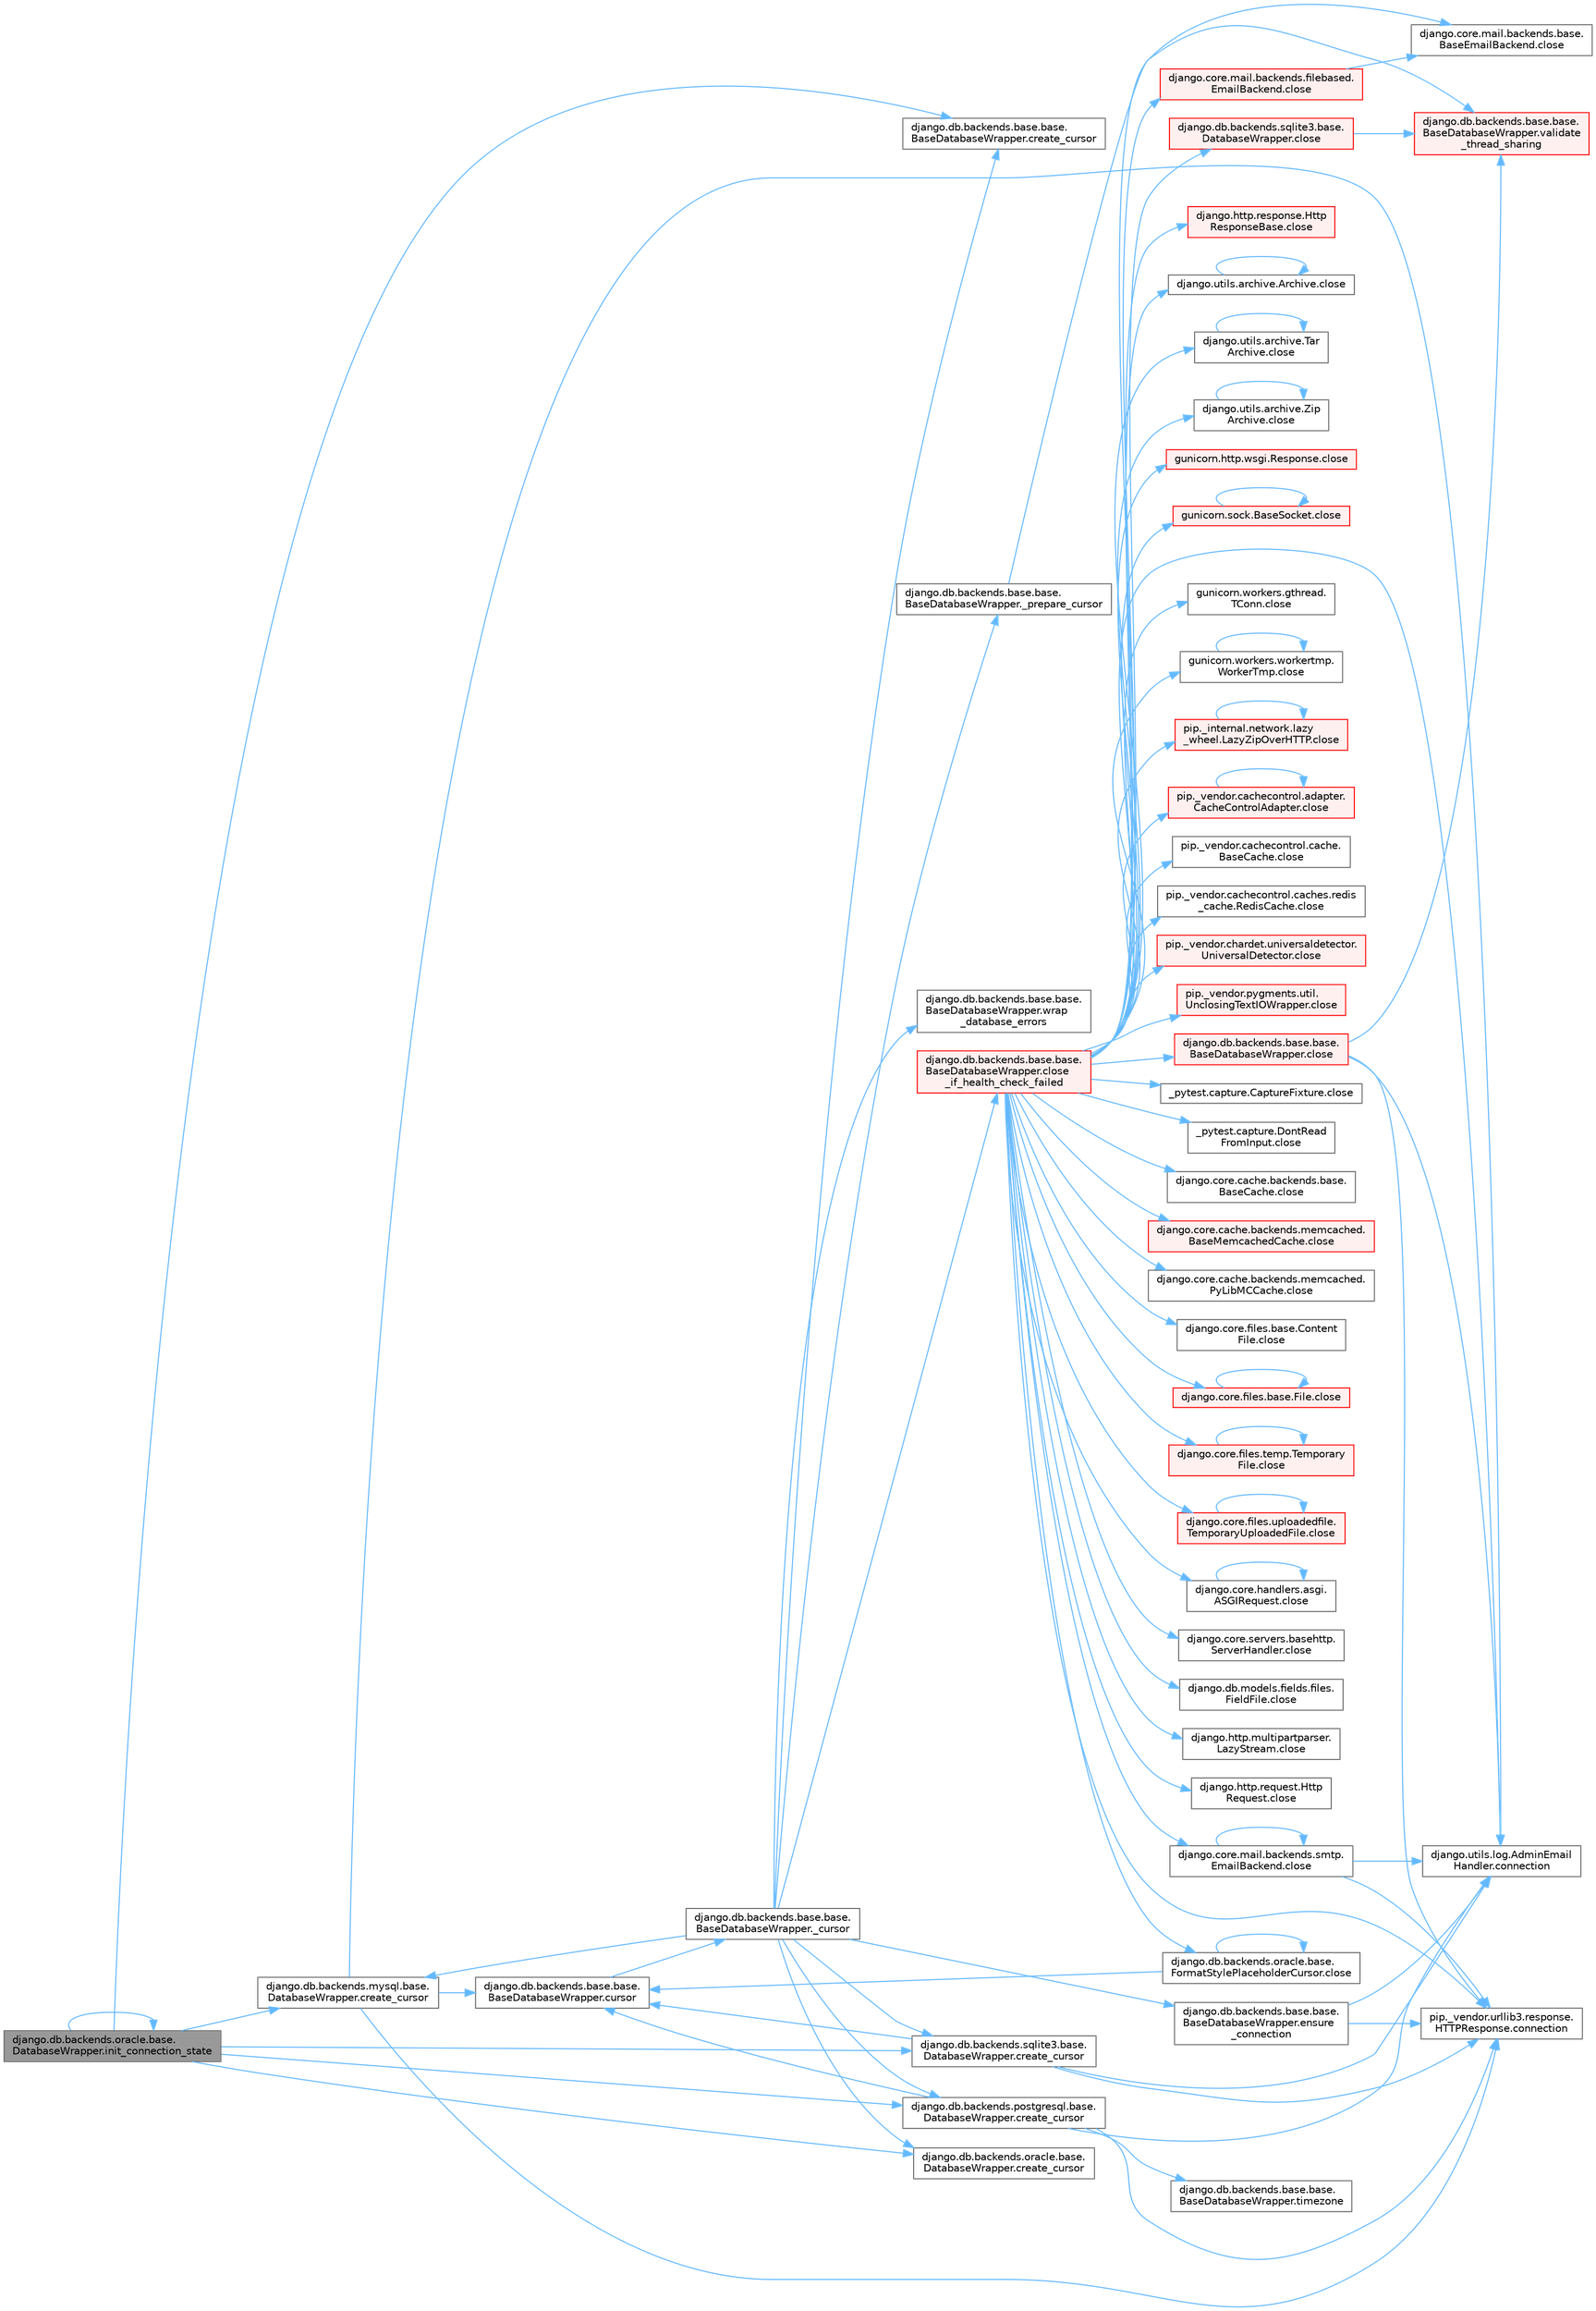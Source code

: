 digraph "django.db.backends.oracle.base.DatabaseWrapper.init_connection_state"
{
 // LATEX_PDF_SIZE
  bgcolor="transparent";
  edge [fontname=Helvetica,fontsize=10,labelfontname=Helvetica,labelfontsize=10];
  node [fontname=Helvetica,fontsize=10,shape=box,height=0.2,width=0.4];
  rankdir="LR";
  Node1 [id="Node000001",label="django.db.backends.oracle.base.\lDatabaseWrapper.init_connection_state",height=0.2,width=0.4,color="gray40", fillcolor="grey60", style="filled", fontcolor="black",tooltip=" "];
  Node1 -> Node2 [id="edge1_Node000001_Node000002",color="steelblue1",style="solid",tooltip=" "];
  Node2 [id="Node000002",label="django.db.backends.base.base.\lBaseDatabaseWrapper.create_cursor",height=0.2,width=0.4,color="grey40", fillcolor="white", style="filled",URL="$classdjango_1_1db_1_1backends_1_1base_1_1base_1_1_base_database_wrapper.html#ad5770c39dbfca2cff60c756f9da65e7e",tooltip=" "];
  Node1 -> Node3 [id="edge2_Node000001_Node000003",color="steelblue1",style="solid",tooltip=" "];
  Node3 [id="Node000003",label="django.db.backends.mysql.base.\lDatabaseWrapper.create_cursor",height=0.2,width=0.4,color="grey40", fillcolor="white", style="filled",URL="$classdjango_1_1db_1_1backends_1_1mysql_1_1base_1_1_database_wrapper.html#a0ff5c552844653c9008b2c1c843cb949",tooltip=" "];
  Node3 -> Node4 [id="edge3_Node000003_Node000004",color="steelblue1",style="solid",tooltip=" "];
  Node4 [id="Node000004",label="django.utils.log.AdminEmail\lHandler.connection",height=0.2,width=0.4,color="grey40", fillcolor="white", style="filled",URL="$classdjango_1_1utils_1_1log_1_1_admin_email_handler.html#a545b5f7ec55a857fe1ca7836814a0760",tooltip=" "];
  Node3 -> Node5 [id="edge4_Node000003_Node000005",color="steelblue1",style="solid",tooltip=" "];
  Node5 [id="Node000005",label="pip._vendor.urllib3.response.\lHTTPResponse.connection",height=0.2,width=0.4,color="grey40", fillcolor="white", style="filled",URL="$classpip_1_1__vendor_1_1urllib3_1_1response_1_1_h_t_t_p_response.html#a9002314624685de3bbf9b84bdc87fef8",tooltip=" "];
  Node3 -> Node6 [id="edge5_Node000003_Node000006",color="steelblue1",style="solid",tooltip=" "];
  Node6 [id="Node000006",label="django.db.backends.base.base.\lBaseDatabaseWrapper.cursor",height=0.2,width=0.4,color="grey40", fillcolor="white", style="filled",URL="$classdjango_1_1db_1_1backends_1_1base_1_1base_1_1_base_database_wrapper.html#a36460fef236d97a41d6ed05f035509f8",tooltip=" "];
  Node6 -> Node7 [id="edge6_Node000006_Node000007",color="steelblue1",style="solid",tooltip=" "];
  Node7 [id="Node000007",label="django.db.backends.base.base.\lBaseDatabaseWrapper._cursor",height=0.2,width=0.4,color="grey40", fillcolor="white", style="filled",URL="$classdjango_1_1db_1_1backends_1_1base_1_1base_1_1_base_database_wrapper.html#a4ab6e7f33d17ad7228f40516ace60c5f",tooltip=" "];
  Node7 -> Node8 [id="edge7_Node000007_Node000008",color="steelblue1",style="solid",tooltip=" "];
  Node8 [id="Node000008",label="django.db.backends.base.base.\lBaseDatabaseWrapper._prepare_cursor",height=0.2,width=0.4,color="grey40", fillcolor="white", style="filled",URL="$classdjango_1_1db_1_1backends_1_1base_1_1base_1_1_base_database_wrapper.html#af8f50dc5cd42b79109d8a262398e6c1c",tooltip=" "];
  Node8 -> Node9 [id="edge8_Node000008_Node000009",color="steelblue1",style="solid",tooltip=" "];
  Node9 [id="Node000009",label="django.db.backends.base.base.\lBaseDatabaseWrapper.validate\l_thread_sharing",height=0.2,width=0.4,color="red", fillcolor="#FFF0F0", style="filled",URL="$classdjango_1_1db_1_1backends_1_1base_1_1base_1_1_base_database_wrapper.html#adea4e3380c08118490c13a61f2d3f89a",tooltip=" "];
  Node7 -> Node30 [id="edge9_Node000007_Node000030",color="steelblue1",style="solid",tooltip=" "];
  Node30 [id="Node000030",label="django.db.backends.base.base.\lBaseDatabaseWrapper.close\l_if_health_check_failed",height=0.2,width=0.4,color="red", fillcolor="#FFF0F0", style="filled",URL="$classdjango_1_1db_1_1backends_1_1base_1_1base_1_1_base_database_wrapper.html#a3f4d11734d2da94781f00468b6bd3981",tooltip=" "];
  Node30 -> Node31 [id="edge10_Node000030_Node000031",color="steelblue1",style="solid",tooltip=" "];
  Node31 [id="Node000031",label="_pytest.capture.CaptureFixture.close",height=0.2,width=0.4,color="grey40", fillcolor="white", style="filled",URL="$class__pytest_1_1capture_1_1_capture_fixture.html#ac018b3a02c2aff2047974ced57907cd0",tooltip=" "];
  Node30 -> Node32 [id="edge11_Node000030_Node000032",color="steelblue1",style="solid",tooltip=" "];
  Node32 [id="Node000032",label="_pytest.capture.DontRead\lFromInput.close",height=0.2,width=0.4,color="grey40", fillcolor="white", style="filled",URL="$class__pytest_1_1capture_1_1_dont_read_from_input.html#accf28daf7db40f53462752cc02bbdd32",tooltip=" "];
  Node30 -> Node33 [id="edge12_Node000030_Node000033",color="steelblue1",style="solid",tooltip=" "];
  Node33 [id="Node000033",label="django.core.cache.backends.base.\lBaseCache.close",height=0.2,width=0.4,color="grey40", fillcolor="white", style="filled",URL="$classdjango_1_1core_1_1cache_1_1backends_1_1base_1_1_base_cache.html#ae5d10e57a1ab2b99171e943370da8cf3",tooltip=" "];
  Node30 -> Node34 [id="edge13_Node000030_Node000034",color="steelblue1",style="solid",tooltip=" "];
  Node34 [id="Node000034",label="django.core.cache.backends.memcached.\lBaseMemcachedCache.close",height=0.2,width=0.4,color="red", fillcolor="#FFF0F0", style="filled",URL="$classdjango_1_1core_1_1cache_1_1backends_1_1memcached_1_1_base_memcached_cache.html#ab36ac92f106d8dacc64d539b447a5e37",tooltip=" "];
  Node30 -> Node37 [id="edge14_Node000030_Node000037",color="steelblue1",style="solid",tooltip=" "];
  Node37 [id="Node000037",label="django.core.cache.backends.memcached.\lPyLibMCCache.close",height=0.2,width=0.4,color="grey40", fillcolor="white", style="filled",URL="$classdjango_1_1core_1_1cache_1_1backends_1_1memcached_1_1_py_lib_m_c_cache.html#a76cb2e86bb346b70433dfe177597da58",tooltip=" "];
  Node30 -> Node38 [id="edge15_Node000030_Node000038",color="steelblue1",style="solid",tooltip=" "];
  Node38 [id="Node000038",label="django.core.files.base.Content\lFile.close",height=0.2,width=0.4,color="grey40", fillcolor="white", style="filled",URL="$classdjango_1_1core_1_1files_1_1base_1_1_content_file.html#a09ae22d8cfcf28936b97a8eba0fd85cb",tooltip=" "];
  Node30 -> Node39 [id="edge16_Node000030_Node000039",color="steelblue1",style="solid",tooltip=" "];
  Node39 [id="Node000039",label="django.core.files.base.File.close",height=0.2,width=0.4,color="red", fillcolor="#FFF0F0", style="filled",URL="$classdjango_1_1core_1_1files_1_1base_1_1_file.html#a0ff3dc914f2c207114a150eaac429bdc",tooltip=" "];
  Node39 -> Node39 [id="edge17_Node000039_Node000039",color="steelblue1",style="solid",tooltip=" "];
  Node30 -> Node47 [id="edge18_Node000030_Node000047",color="steelblue1",style="solid",tooltip=" "];
  Node47 [id="Node000047",label="django.core.files.temp.Temporary\lFile.close",height=0.2,width=0.4,color="red", fillcolor="#FFF0F0", style="filled",URL="$classdjango_1_1core_1_1files_1_1temp_1_1_temporary_file.html#a3137c46b13cae4e5e6fe6489e42677d5",tooltip=" "];
  Node47 -> Node47 [id="edge19_Node000047_Node000047",color="steelblue1",style="solid",tooltip=" "];
  Node30 -> Node1051 [id="edge20_Node000030_Node001051",color="steelblue1",style="solid",tooltip=" "];
  Node1051 [id="Node001051",label="django.core.files.uploadedfile.\lTemporaryUploadedFile.close",height=0.2,width=0.4,color="red", fillcolor="#FFF0F0", style="filled",URL="$classdjango_1_1core_1_1files_1_1uploadedfile_1_1_temporary_uploaded_file.html#a01ddb9d43a99baf6157c1d60b37198cd",tooltip=" "];
  Node1051 -> Node1051 [id="edge21_Node001051_Node001051",color="steelblue1",style="solid",tooltip=" "];
  Node30 -> Node1052 [id="edge22_Node000030_Node001052",color="steelblue1",style="solid",tooltip=" "];
  Node1052 [id="Node001052",label="django.core.handlers.asgi.\lASGIRequest.close",height=0.2,width=0.4,color="grey40", fillcolor="white", style="filled",URL="$classdjango_1_1core_1_1handlers_1_1asgi_1_1_a_s_g_i_request.html#a2f3a1c1c50b4cf63ef552b4f96cc4f7f",tooltip=" "];
  Node1052 -> Node1052 [id="edge23_Node001052_Node001052",color="steelblue1",style="solid",tooltip=" "];
  Node30 -> Node1053 [id="edge24_Node000030_Node001053",color="steelblue1",style="solid",tooltip=" "];
  Node1053 [id="Node001053",label="django.core.mail.backends.base.\lBaseEmailBackend.close",height=0.2,width=0.4,color="grey40", fillcolor="white", style="filled",URL="$classdjango_1_1core_1_1mail_1_1backends_1_1base_1_1_base_email_backend.html#a358a8107d966c2d82d9eb9d18565784e",tooltip=" "];
  Node30 -> Node1054 [id="edge25_Node000030_Node001054",color="steelblue1",style="solid",tooltip=" "];
  Node1054 [id="Node001054",label="django.core.mail.backends.filebased.\lEmailBackend.close",height=0.2,width=0.4,color="red", fillcolor="#FFF0F0", style="filled",URL="$classdjango_1_1core_1_1mail_1_1backends_1_1filebased_1_1_email_backend.html#af90ba8a487930e530a20ceb03669a672",tooltip=" "];
  Node1054 -> Node1053 [id="edge26_Node001054_Node001053",color="steelblue1",style="solid",tooltip=" "];
  Node30 -> Node1055 [id="edge27_Node000030_Node001055",color="steelblue1",style="solid",tooltip=" "];
  Node1055 [id="Node001055",label="django.core.mail.backends.smtp.\lEmailBackend.close",height=0.2,width=0.4,color="grey40", fillcolor="white", style="filled",URL="$classdjango_1_1core_1_1mail_1_1backends_1_1smtp_1_1_email_backend.html#a6ac7253539c4f1102986c6df417fb050",tooltip=" "];
  Node1055 -> Node1055 [id="edge28_Node001055_Node001055",color="steelblue1",style="solid",tooltip=" "];
  Node1055 -> Node4 [id="edge29_Node001055_Node000004",color="steelblue1",style="solid",tooltip=" "];
  Node1055 -> Node5 [id="edge30_Node001055_Node000005",color="steelblue1",style="solid",tooltip=" "];
  Node30 -> Node1056 [id="edge31_Node000030_Node001056",color="steelblue1",style="solid",tooltip=" "];
  Node1056 [id="Node001056",label="django.core.servers.basehttp.\lServerHandler.close",height=0.2,width=0.4,color="grey40", fillcolor="white", style="filled",URL="$classdjango_1_1core_1_1servers_1_1basehttp_1_1_server_handler.html#a67022bc1dc85a75307901027d41a6a61",tooltip=" "];
  Node30 -> Node1057 [id="edge32_Node000030_Node001057",color="steelblue1",style="solid",tooltip=" "];
  Node1057 [id="Node001057",label="django.db.backends.base.base.\lBaseDatabaseWrapper.close",height=0.2,width=0.4,color="red", fillcolor="#FFF0F0", style="filled",URL="$classdjango_1_1db_1_1backends_1_1base_1_1base_1_1_base_database_wrapper.html#a01214a9b91408274fbc34cb062baf2bc",tooltip=" "];
  Node1057 -> Node4 [id="edge33_Node001057_Node000004",color="steelblue1",style="solid",tooltip=" "];
  Node1057 -> Node5 [id="edge34_Node001057_Node000005",color="steelblue1",style="solid",tooltip=" "];
  Node1057 -> Node9 [id="edge35_Node001057_Node000009",color="steelblue1",style="solid",tooltip=" "];
  Node30 -> Node1062 [id="edge36_Node000030_Node001062",color="steelblue1",style="solid",tooltip=" "];
  Node1062 [id="Node001062",label="django.db.backends.oracle.base.\lFormatStylePlaceholderCursor.close",height=0.2,width=0.4,color="grey40", fillcolor="white", style="filled",URL="$classdjango_1_1db_1_1backends_1_1oracle_1_1base_1_1_format_style_placeholder_cursor.html#aebbf24b6a824d4e0fb370ce417d41f93",tooltip=" "];
  Node1062 -> Node1062 [id="edge37_Node001062_Node001062",color="steelblue1",style="solid",tooltip=" "];
  Node1062 -> Node6 [id="edge38_Node001062_Node000006",color="steelblue1",style="solid",tooltip=" "];
  Node30 -> Node1063 [id="edge39_Node000030_Node001063",color="steelblue1",style="solid",tooltip=" "];
  Node1063 [id="Node001063",label="django.db.backends.sqlite3.base.\lDatabaseWrapper.close",height=0.2,width=0.4,color="red", fillcolor="#FFF0F0", style="filled",URL="$classdjango_1_1db_1_1backends_1_1sqlite3_1_1base_1_1_database_wrapper.html#accb46eb6dd574171611ec4912f677d3f",tooltip=" "];
  Node1063 -> Node9 [id="edge40_Node001063_Node000009",color="steelblue1",style="solid",tooltip=" "];
  Node30 -> Node1066 [id="edge41_Node000030_Node001066",color="steelblue1",style="solid",tooltip=" "];
  Node1066 [id="Node001066",label="django.db.models.fields.files.\lFieldFile.close",height=0.2,width=0.4,color="grey40", fillcolor="white", style="filled",URL="$classdjango_1_1db_1_1models_1_1fields_1_1files_1_1_field_file.html#a7764f6ac41d2cf2e0e60639dff4d7f03",tooltip=" "];
  Node30 -> Node1067 [id="edge42_Node000030_Node001067",color="steelblue1",style="solid",tooltip=" "];
  Node1067 [id="Node001067",label="django.http.multipartparser.\lLazyStream.close",height=0.2,width=0.4,color="grey40", fillcolor="white", style="filled",URL="$classdjango_1_1http_1_1multipartparser_1_1_lazy_stream.html#a8cc031a8e3e86872b4d5d12ebb448573",tooltip=" "];
  Node30 -> Node1068 [id="edge43_Node000030_Node001068",color="steelblue1",style="solid",tooltip=" "];
  Node1068 [id="Node001068",label="django.http.request.Http\lRequest.close",height=0.2,width=0.4,color="grey40", fillcolor="white", style="filled",URL="$classdjango_1_1http_1_1request_1_1_http_request.html#a13db25295d57830ab61aed1a8339842e",tooltip=" "];
  Node30 -> Node1069 [id="edge44_Node000030_Node001069",color="steelblue1",style="solid",tooltip=" "];
  Node1069 [id="Node001069",label="django.http.response.Http\lResponseBase.close",height=0.2,width=0.4,color="red", fillcolor="#FFF0F0", style="filled",URL="$classdjango_1_1http_1_1response_1_1_http_response_base.html#a2e18a8319fb2b68853f032a3a1e93ffe",tooltip=" "];
  Node30 -> Node1070 [id="edge45_Node000030_Node001070",color="steelblue1",style="solid",tooltip=" "];
  Node1070 [id="Node001070",label="django.utils.archive.Archive.close",height=0.2,width=0.4,color="grey40", fillcolor="white", style="filled",URL="$classdjango_1_1utils_1_1archive_1_1_archive.html#a5fe062c89d687d218982c9c523c74c2a",tooltip=" "];
  Node1070 -> Node1070 [id="edge46_Node001070_Node001070",color="steelblue1",style="solid",tooltip=" "];
  Node30 -> Node1071 [id="edge47_Node000030_Node001071",color="steelblue1",style="solid",tooltip=" "];
  Node1071 [id="Node001071",label="django.utils.archive.Tar\lArchive.close",height=0.2,width=0.4,color="grey40", fillcolor="white", style="filled",URL="$classdjango_1_1utils_1_1archive_1_1_tar_archive.html#a9f92da2fc83a8bf18400412a9cf77836",tooltip=" "];
  Node1071 -> Node1071 [id="edge48_Node001071_Node001071",color="steelblue1",style="solid",tooltip=" "];
  Node30 -> Node1072 [id="edge49_Node000030_Node001072",color="steelblue1",style="solid",tooltip=" "];
  Node1072 [id="Node001072",label="django.utils.archive.Zip\lArchive.close",height=0.2,width=0.4,color="grey40", fillcolor="white", style="filled",URL="$classdjango_1_1utils_1_1archive_1_1_zip_archive.html#a72926f0c232970ff5bf94a7082dd5ac9",tooltip=" "];
  Node1072 -> Node1072 [id="edge50_Node001072_Node001072",color="steelblue1",style="solid",tooltip=" "];
  Node30 -> Node1073 [id="edge51_Node000030_Node001073",color="steelblue1",style="solid",tooltip=" "];
  Node1073 [id="Node001073",label="gunicorn.http.wsgi.Response.close",height=0.2,width=0.4,color="red", fillcolor="#FFF0F0", style="filled",URL="$classgunicorn_1_1http_1_1wsgi_1_1_response.html#a046ea28916c2a721d57a5852261bef24",tooltip=" "];
  Node30 -> Node1080 [id="edge52_Node000030_Node001080",color="steelblue1",style="solid",tooltip=" "];
  Node1080 [id="Node001080",label="gunicorn.sock.BaseSocket.close",height=0.2,width=0.4,color="red", fillcolor="#FFF0F0", style="filled",URL="$classgunicorn_1_1sock_1_1_base_socket.html#af2002e81bf30cc8c6614f9568af6ef06",tooltip=" "];
  Node1080 -> Node1080 [id="edge53_Node001080_Node001080",color="steelblue1",style="solid",tooltip=" "];
  Node30 -> Node1122 [id="edge54_Node000030_Node001122",color="steelblue1",style="solid",tooltip=" "];
  Node1122 [id="Node001122",label="gunicorn.workers.gthread.\lTConn.close",height=0.2,width=0.4,color="grey40", fillcolor="white", style="filled",URL="$classgunicorn_1_1workers_1_1gthread_1_1_t_conn.html#aa302868e132a81509a48f46789d6afc4",tooltip=" "];
  Node30 -> Node1123 [id="edge55_Node000030_Node001123",color="steelblue1",style="solid",tooltip=" "];
  Node1123 [id="Node001123",label="gunicorn.workers.workertmp.\lWorkerTmp.close",height=0.2,width=0.4,color="grey40", fillcolor="white", style="filled",URL="$classgunicorn_1_1workers_1_1workertmp_1_1_worker_tmp.html#ae6bf726cee2be8f52fa4bbe0f868d3c6",tooltip=" "];
  Node1123 -> Node1123 [id="edge56_Node001123_Node001123",color="steelblue1",style="solid",tooltip=" "];
  Node30 -> Node1124 [id="edge57_Node000030_Node001124",color="steelblue1",style="solid",tooltip=" "];
  Node1124 [id="Node001124",label="pip._internal.network.lazy\l_wheel.LazyZipOverHTTP.close",height=0.2,width=0.4,color="red", fillcolor="#FFF0F0", style="filled",URL="$classpip_1_1__internal_1_1network_1_1lazy__wheel_1_1_lazy_zip_over_h_t_t_p.html#a6aeec11453c683f141b9fe121163a8d0",tooltip=" "];
  Node1124 -> Node1124 [id="edge58_Node001124_Node001124",color="steelblue1",style="solid",tooltip=" "];
  Node30 -> Node1125 [id="edge59_Node000030_Node001125",color="steelblue1",style="solid",tooltip=" "];
  Node1125 [id="Node001125",label="pip._vendor.cachecontrol.adapter.\lCacheControlAdapter.close",height=0.2,width=0.4,color="red", fillcolor="#FFF0F0", style="filled",URL="$classpip_1_1__vendor_1_1cachecontrol_1_1adapter_1_1_cache_control_adapter.html#a085c6ea7434042e9af7286a8875fb646",tooltip=" "];
  Node1125 -> Node1125 [id="edge60_Node001125_Node001125",color="steelblue1",style="solid",tooltip=" "];
  Node30 -> Node1128 [id="edge61_Node000030_Node001128",color="steelblue1",style="solid",tooltip=" "];
  Node1128 [id="Node001128",label="pip._vendor.cachecontrol.cache.\lBaseCache.close",height=0.2,width=0.4,color="grey40", fillcolor="white", style="filled",URL="$classpip_1_1__vendor_1_1cachecontrol_1_1cache_1_1_base_cache.html#aed3b918393d941c531ffda7afa8968c5",tooltip=" "];
  Node30 -> Node1129 [id="edge62_Node000030_Node001129",color="steelblue1",style="solid",tooltip=" "];
  Node1129 [id="Node001129",label="pip._vendor.cachecontrol.caches.redis\l_cache.RedisCache.close",height=0.2,width=0.4,color="grey40", fillcolor="white", style="filled",URL="$classpip_1_1__vendor_1_1cachecontrol_1_1caches_1_1redis__cache_1_1_redis_cache.html#a3703f11cd74de5a2d416b33208df6710",tooltip=" "];
  Node30 -> Node1130 [id="edge63_Node000030_Node001130",color="steelblue1",style="solid",tooltip=" "];
  Node1130 [id="Node001130",label="pip._vendor.chardet.universaldetector.\lUniversalDetector.close",height=0.2,width=0.4,color="red", fillcolor="#FFF0F0", style="filled",URL="$classpip_1_1__vendor_1_1chardet_1_1universaldetector_1_1_universal_detector.html#a2a729e7ae145e4953628aac35a1478d1",tooltip=" "];
  Node30 -> Node1137 [id="edge64_Node000030_Node001137",color="steelblue1",style="solid",tooltip=" "];
  Node1137 [id="Node001137",label="pip._vendor.pygments.util.\lUnclosingTextIOWrapper.close",height=0.2,width=0.4,color="red", fillcolor="#FFF0F0", style="filled",URL="$classpip_1_1__vendor_1_1pygments_1_1util_1_1_unclosing_text_i_o_wrapper.html#a8b7334932e365946b03244a148e50846",tooltip=" "];
  Node30 -> Node4 [id="edge65_Node000030_Node000004",color="steelblue1",style="solid",tooltip=" "];
  Node30 -> Node5 [id="edge66_Node000030_Node000005",color="steelblue1",style="solid",tooltip=" "];
  Node7 -> Node2 [id="edge67_Node000007_Node000002",color="steelblue1",style="solid",tooltip=" "];
  Node7 -> Node3 [id="edge68_Node000007_Node000003",color="steelblue1",style="solid",tooltip=" "];
  Node7 -> Node4522 [id="edge69_Node000007_Node004522",color="steelblue1",style="solid",tooltip=" "];
  Node4522 [id="Node004522",label="django.db.backends.oracle.base.\lDatabaseWrapper.create_cursor",height=0.2,width=0.4,color="grey40", fillcolor="white", style="filled",URL="$classdjango_1_1db_1_1backends_1_1oracle_1_1base_1_1_database_wrapper.html#a82a148a124e32910f7432160ddc47da4",tooltip=" "];
  Node7 -> Node4523 [id="edge70_Node000007_Node004523",color="steelblue1",style="solid",tooltip=" "];
  Node4523 [id="Node004523",label="django.db.backends.postgresql.base.\lDatabaseWrapper.create_cursor",height=0.2,width=0.4,color="grey40", fillcolor="white", style="filled",URL="$classdjango_1_1db_1_1backends_1_1postgresql_1_1base_1_1_database_wrapper.html#a0097c2f901cc5ac98af1b51b05eafec1",tooltip=" "];
  Node4523 -> Node4 [id="edge71_Node004523_Node000004",color="steelblue1",style="solid",tooltip=" "];
  Node4523 -> Node5 [id="edge72_Node004523_Node000005",color="steelblue1",style="solid",tooltip=" "];
  Node4523 -> Node6 [id="edge73_Node004523_Node000006",color="steelblue1",style="solid",tooltip=" "];
  Node4523 -> Node1104 [id="edge74_Node004523_Node001104",color="steelblue1",style="solid",tooltip=" "];
  Node1104 [id="Node001104",label="django.db.backends.base.base.\lBaseDatabaseWrapper.timezone",height=0.2,width=0.4,color="grey40", fillcolor="white", style="filled",URL="$classdjango_1_1db_1_1backends_1_1base_1_1base_1_1_base_database_wrapper.html#a7a936afe6422dca268aedad623f7d964",tooltip=" "];
  Node7 -> Node4524 [id="edge75_Node000007_Node004524",color="steelblue1",style="solid",tooltip=" "];
  Node4524 [id="Node004524",label="django.db.backends.sqlite3.base.\lDatabaseWrapper.create_cursor",height=0.2,width=0.4,color="grey40", fillcolor="white", style="filled",URL="$classdjango_1_1db_1_1backends_1_1sqlite3_1_1base_1_1_database_wrapper.html#a432ac337ae585453ec5c6c37a42ba892",tooltip=" "];
  Node4524 -> Node4 [id="edge76_Node004524_Node000004",color="steelblue1",style="solid",tooltip=" "];
  Node4524 -> Node5 [id="edge77_Node004524_Node000005",color="steelblue1",style="solid",tooltip=" "];
  Node4524 -> Node6 [id="edge78_Node004524_Node000006",color="steelblue1",style="solid",tooltip=" "];
  Node7 -> Node4256 [id="edge79_Node000007_Node004256",color="steelblue1",style="solid",tooltip=" "];
  Node4256 [id="Node004256",label="django.db.backends.base.base.\lBaseDatabaseWrapper.ensure\l_connection",height=0.2,width=0.4,color="grey40", fillcolor="white", style="filled",URL="$classdjango_1_1db_1_1backends_1_1base_1_1base_1_1_base_database_wrapper.html#a92c7bfe2efb05b06bb23cc7de201dbb5",tooltip=" "];
  Node4256 -> Node4 [id="edge80_Node004256_Node000004",color="steelblue1",style="solid",tooltip=" "];
  Node4256 -> Node5 [id="edge81_Node004256_Node000005",color="steelblue1",style="solid",tooltip=" "];
  Node7 -> Node1059 [id="edge82_Node000007_Node001059",color="steelblue1",style="solid",tooltip=" "];
  Node1059 [id="Node001059",label="django.db.backends.base.base.\lBaseDatabaseWrapper.wrap\l_database_errors",height=0.2,width=0.4,color="grey40", fillcolor="white", style="filled",URL="$classdjango_1_1db_1_1backends_1_1base_1_1base_1_1_base_database_wrapper.html#a050bf6b64d53029621c20b8f56b13596",tooltip=" "];
  Node1 -> Node4522 [id="edge83_Node000001_Node004522",color="steelblue1",style="solid",tooltip=" "];
  Node1 -> Node4523 [id="edge84_Node000001_Node004523",color="steelblue1",style="solid",tooltip=" "];
  Node1 -> Node4524 [id="edge85_Node000001_Node004524",color="steelblue1",style="solid",tooltip=" "];
  Node1 -> Node1 [id="edge86_Node000001_Node000001",color="steelblue1",style="solid",tooltip=" "];
}
